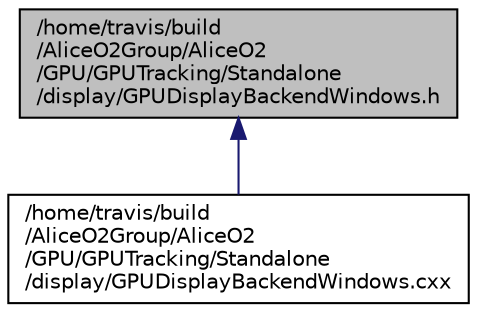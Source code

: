 digraph "/home/travis/build/AliceO2Group/AliceO2/GPU/GPUTracking/Standalone/display/GPUDisplayBackendWindows.h"
{
 // INTERACTIVE_SVG=YES
  bgcolor="transparent";
  edge [fontname="Helvetica",fontsize="10",labelfontname="Helvetica",labelfontsize="10"];
  node [fontname="Helvetica",fontsize="10",shape=record];
  Node5 [label="/home/travis/build\l/AliceO2Group/AliceO2\l/GPU/GPUTracking/Standalone\l/display/GPUDisplayBackendWindows.h",height=0.2,width=0.4,color="black", fillcolor="grey75", style="filled", fontcolor="black"];
  Node5 -> Node6 [dir="back",color="midnightblue",fontsize="10",style="solid",fontname="Helvetica"];
  Node6 [label="/home/travis/build\l/AliceO2Group/AliceO2\l/GPU/GPUTracking/Standalone\l/display/GPUDisplayBackendWindows.cxx",height=0.2,width=0.4,color="black",URL="$dc/d2e/GPUDisplayBackendWindows_8cxx.html"];
}
